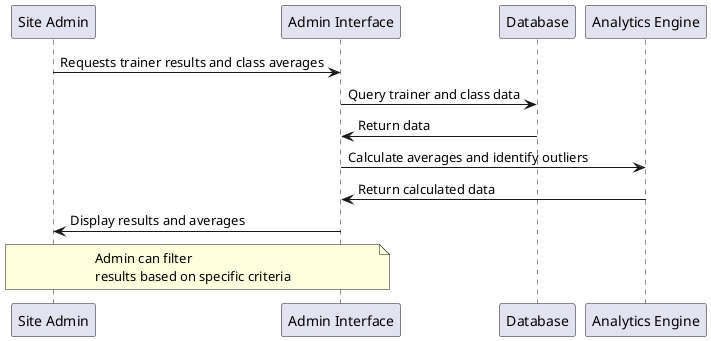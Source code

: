 @startuml

participant "Site Admin" as admin
participant "Admin Interface" as ui
participant "Database" as db
participant "Analytics Engine" as ae

admin -> ui : Requests trainer results and class averages
ui -> db : Query trainer and class data
db -> ui : Return data
ui -> ae : Calculate averages and identify outliers
ae -> ui : Return calculated data
ui -> admin : Display results and averages

note over admin, ui : Admin can filter \nresults based on specific criteria

@enduml